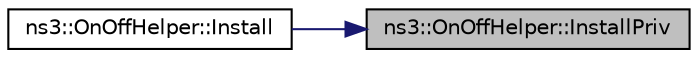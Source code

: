 digraph "ns3::OnOffHelper::InstallPriv"
{
 // LATEX_PDF_SIZE
  edge [fontname="Helvetica",fontsize="10",labelfontname="Helvetica",labelfontsize="10"];
  node [fontname="Helvetica",fontsize="10",shape=record];
  rankdir="RL";
  Node1 [label="ns3::OnOffHelper::InstallPriv",height=0.2,width=0.4,color="black", fillcolor="grey75", style="filled", fontcolor="black",tooltip="Install an ns3::OnOffApplication on the node configured with all the attributes set with SetAttribute..."];
  Node1 -> Node2 [dir="back",color="midnightblue",fontsize="10",style="solid",fontname="Helvetica"];
  Node2 [label="ns3::OnOffHelper::Install",height=0.2,width=0.4,color="black", fillcolor="white", style="filled",URL="$classns3_1_1_on_off_helper.html#ac2172f6ae83cd30cd3d3793d376d27dc",tooltip="Install an ns3::OnOffApplication on the node configured with all the attributes set with SetAttribute..."];
}
